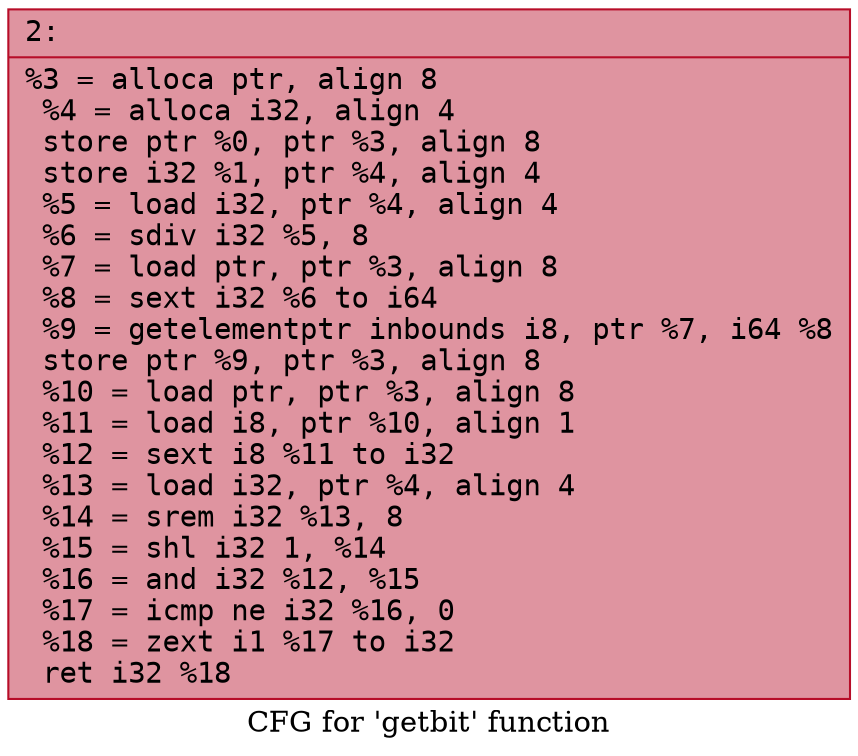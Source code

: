 digraph "CFG for 'getbit' function" {
	label="CFG for 'getbit' function";

	Node0x600002e31fe0 [shape=record,color="#b70d28ff", style=filled, fillcolor="#b70d2870" fontname="Courier",label="{2:\l|  %3 = alloca ptr, align 8\l  %4 = alloca i32, align 4\l  store ptr %0, ptr %3, align 8\l  store i32 %1, ptr %4, align 4\l  %5 = load i32, ptr %4, align 4\l  %6 = sdiv i32 %5, 8\l  %7 = load ptr, ptr %3, align 8\l  %8 = sext i32 %6 to i64\l  %9 = getelementptr inbounds i8, ptr %7, i64 %8\l  store ptr %9, ptr %3, align 8\l  %10 = load ptr, ptr %3, align 8\l  %11 = load i8, ptr %10, align 1\l  %12 = sext i8 %11 to i32\l  %13 = load i32, ptr %4, align 4\l  %14 = srem i32 %13, 8\l  %15 = shl i32 1, %14\l  %16 = and i32 %12, %15\l  %17 = icmp ne i32 %16, 0\l  %18 = zext i1 %17 to i32\l  ret i32 %18\l}"];
}
